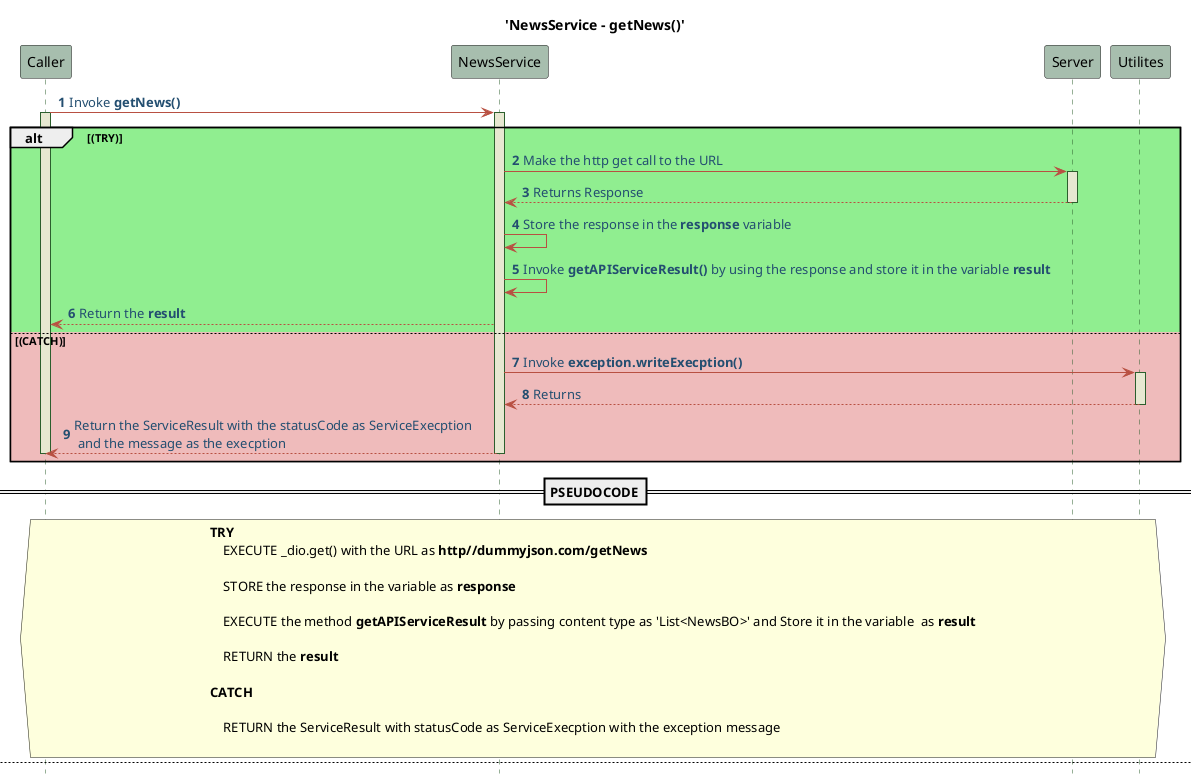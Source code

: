 @startuml Diagram for the NewService-Sequence && Pesudo
!define POSITIVERESPONSE 90EE90
!define NEGATIVEERESPONSE EFBBBB
!define NUETRALRESPONSE F2DC79
skinparam sequence{

    ParticipantBackgroundColor #A7BEAE
    LifeLineBackgroundColor #E7E8D1
    LifeLineBorderColor #2C5F2D
    ActorBackgroundColor #FC766AFF
    ActorBorderColor #FC766AFF
    ArrowColor #B85042
    ArrowFontColor #234E70  
}
title 'NewsService - getNews()'
autonumber 1
hide footbox

participant Caller as c
participant NewsService as ns
participant Server as s
participant Utilites as u

c->ns:Invoke **getNews()**
activate c
activate ns
alt #POSITIVERESPONSE (TRY)
ns->s:Make the http get call to the URL 
activate s
s-->ns: Returns Response
deactivate s
ns->ns: Store the response in the **response** variable
ns->ns: Invoke **getAPIServiceResult()** by using the response and store it in the variable **result**
ns-->c: Return the **result**
else #NEGATIVEERESPONSE (CATCH)
ns->u:Invoke **exception.writeExecption()**
activate u
u-->ns:Returns
deactivate u
ns-->c:Return the ServiceResult with the statusCode as ServiceExecption \n and the message as the execption
deactivate ns
deactivate c
end

==PSEUDOCODE==
hnote across
    **TRY**
        EXECUTE _dio.get() with the URL as **http//dummyjson.com/getNews** 
        
        STORE the response in the variable as **response**

        EXECUTE the method **getAPIServiceResult** by passing content type as 'List<NewsBO>' and Store it in the variable  as **result**

        RETURN the **result**

    **CATCH**

        RETURN the ServiceResult with statusCode as ServiceExecption with the exception message

endnote


newpage
autonumber 1
hide footbox

c->ns: Invoke **createNews(NewsBO newsDetails)**
activate c
activate ns
alt #POSITIVERESPONSE  (TRY)
ns->ns: Serialize the **parameter** and assign to the varaibale 
ns->s:Make the http post call to the URL 
activate s
s-->ns: Returns Response
deactivate s
ns->ns: Store the response in the **response** variable 
ns->ns: Invoke **getAPIServiceResult()** by using the response and store it in the variable **result**
ns-->c: Return the **result**
else #NEGATIVEERESPONSE (CATCH)
ns->u:Invoke **exception.writeExecption()**
activate u
u-->ns:Returns
deactivate u
ns-->c:Return the ServiceResult with the statusCode as ServiceExecption \n and the message as the execption
deactivate ns
deactivate c

end

==PSEUDOCODE==
hnote across
    **TRY**
        SERIALIZE the parameter as **newsDetails** and assign to the varaibale  as **dataTobeSend**
        
        EXECUTE _dio.post() with the URL as **http//dummyjson.com/postNews** 
        
        STORE the response in the variable as **response**

        EXECUTE the method **getAPIServiceResult** by passing content type as 'List<NewsBO>' and Store it in the variable  as **result**

        RETURN the **result**

    **CATCH**

        RETURN the ServiceResult with statusCode as ServiceExecption with the exception message

endnote


@enduml
